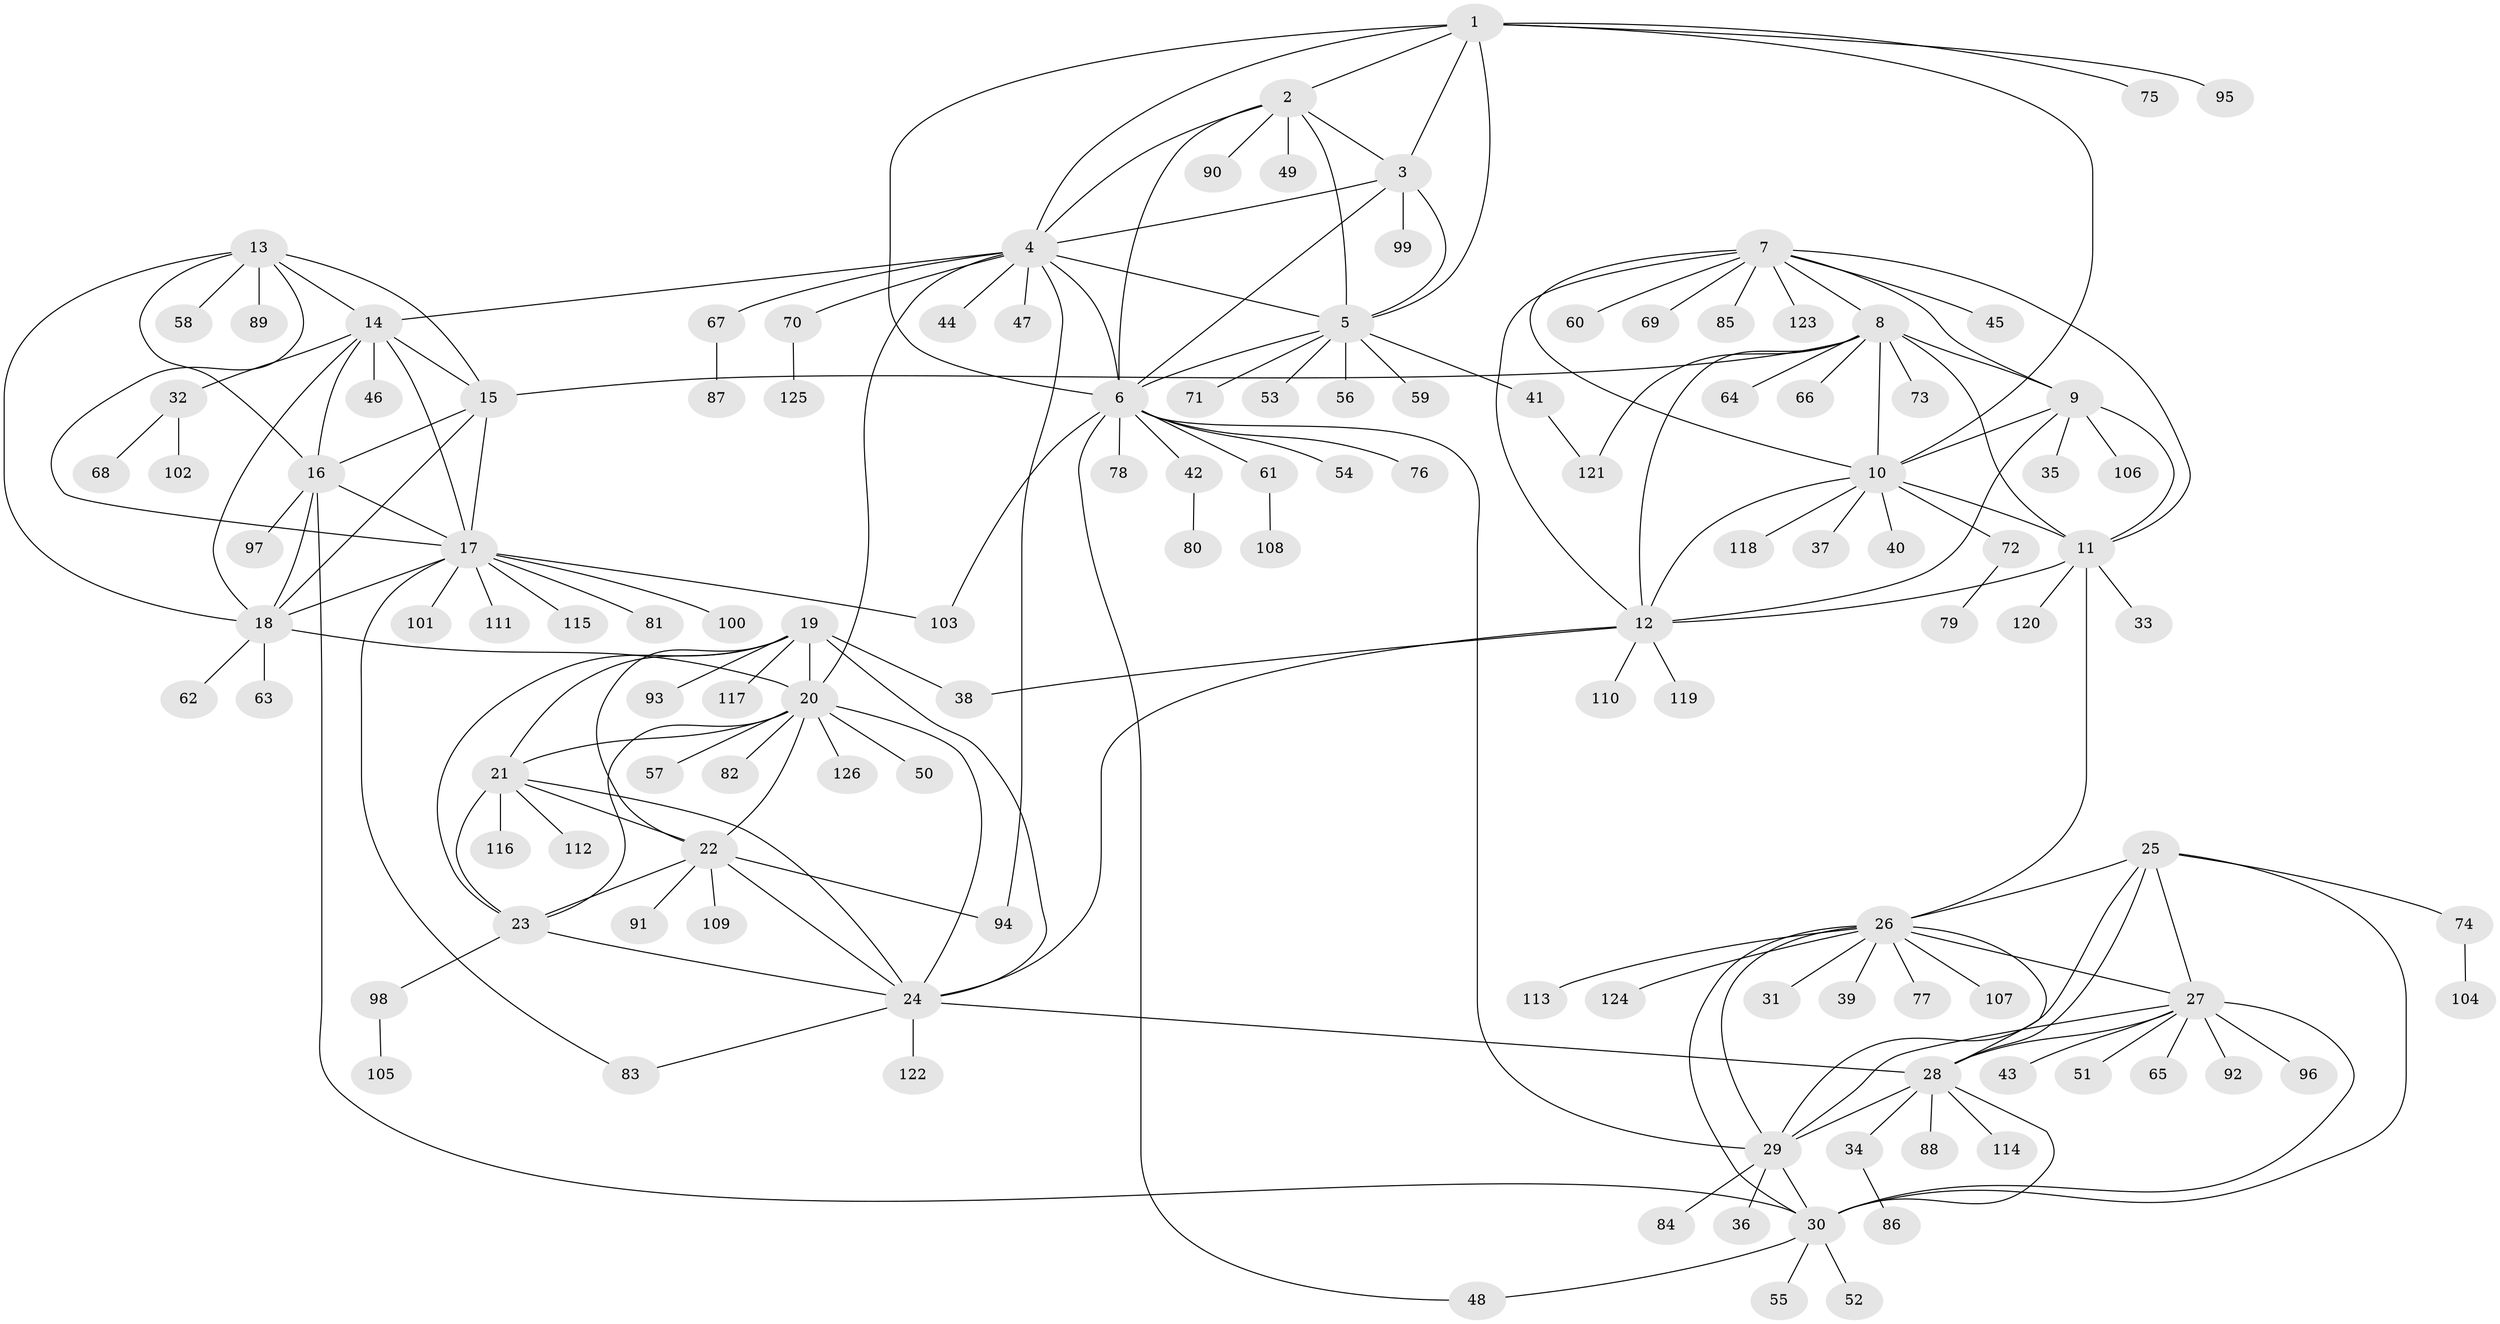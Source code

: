 // Generated by graph-tools (version 1.1) at 2025/02/03/09/25 03:02:42]
// undirected, 126 vertices, 187 edges
graph export_dot {
graph [start="1"]
  node [color=gray90,style=filled];
  1;
  2;
  3;
  4;
  5;
  6;
  7;
  8;
  9;
  10;
  11;
  12;
  13;
  14;
  15;
  16;
  17;
  18;
  19;
  20;
  21;
  22;
  23;
  24;
  25;
  26;
  27;
  28;
  29;
  30;
  31;
  32;
  33;
  34;
  35;
  36;
  37;
  38;
  39;
  40;
  41;
  42;
  43;
  44;
  45;
  46;
  47;
  48;
  49;
  50;
  51;
  52;
  53;
  54;
  55;
  56;
  57;
  58;
  59;
  60;
  61;
  62;
  63;
  64;
  65;
  66;
  67;
  68;
  69;
  70;
  71;
  72;
  73;
  74;
  75;
  76;
  77;
  78;
  79;
  80;
  81;
  82;
  83;
  84;
  85;
  86;
  87;
  88;
  89;
  90;
  91;
  92;
  93;
  94;
  95;
  96;
  97;
  98;
  99;
  100;
  101;
  102;
  103;
  104;
  105;
  106;
  107;
  108;
  109;
  110;
  111;
  112;
  113;
  114;
  115;
  116;
  117;
  118;
  119;
  120;
  121;
  122;
  123;
  124;
  125;
  126;
  1 -- 2;
  1 -- 3;
  1 -- 4;
  1 -- 5;
  1 -- 6;
  1 -- 10;
  1 -- 75;
  1 -- 95;
  2 -- 3;
  2 -- 4;
  2 -- 5;
  2 -- 6;
  2 -- 49;
  2 -- 90;
  3 -- 4;
  3 -- 5;
  3 -- 6;
  3 -- 99;
  4 -- 5;
  4 -- 6;
  4 -- 14;
  4 -- 20;
  4 -- 44;
  4 -- 47;
  4 -- 67;
  4 -- 70;
  4 -- 94;
  5 -- 6;
  5 -- 41;
  5 -- 53;
  5 -- 56;
  5 -- 59;
  5 -- 71;
  6 -- 29;
  6 -- 42;
  6 -- 48;
  6 -- 54;
  6 -- 61;
  6 -- 76;
  6 -- 78;
  6 -- 103;
  7 -- 8;
  7 -- 9;
  7 -- 10;
  7 -- 11;
  7 -- 12;
  7 -- 45;
  7 -- 60;
  7 -- 69;
  7 -- 85;
  7 -- 123;
  8 -- 9;
  8 -- 10;
  8 -- 11;
  8 -- 12;
  8 -- 15;
  8 -- 64;
  8 -- 66;
  8 -- 73;
  8 -- 121;
  9 -- 10;
  9 -- 11;
  9 -- 12;
  9 -- 35;
  9 -- 106;
  10 -- 11;
  10 -- 12;
  10 -- 37;
  10 -- 40;
  10 -- 72;
  10 -- 118;
  11 -- 12;
  11 -- 26;
  11 -- 33;
  11 -- 120;
  12 -- 24;
  12 -- 38;
  12 -- 110;
  12 -- 119;
  13 -- 14;
  13 -- 15;
  13 -- 16;
  13 -- 17;
  13 -- 18;
  13 -- 58;
  13 -- 89;
  14 -- 15;
  14 -- 16;
  14 -- 17;
  14 -- 18;
  14 -- 32;
  14 -- 46;
  15 -- 16;
  15 -- 17;
  15 -- 18;
  16 -- 17;
  16 -- 18;
  16 -- 30;
  16 -- 97;
  17 -- 18;
  17 -- 81;
  17 -- 83;
  17 -- 100;
  17 -- 101;
  17 -- 103;
  17 -- 111;
  17 -- 115;
  18 -- 20;
  18 -- 62;
  18 -- 63;
  19 -- 20;
  19 -- 21;
  19 -- 22;
  19 -- 23;
  19 -- 24;
  19 -- 38;
  19 -- 93;
  19 -- 117;
  20 -- 21;
  20 -- 22;
  20 -- 23;
  20 -- 24;
  20 -- 50;
  20 -- 57;
  20 -- 82;
  20 -- 126;
  21 -- 22;
  21 -- 23;
  21 -- 24;
  21 -- 112;
  21 -- 116;
  22 -- 23;
  22 -- 24;
  22 -- 91;
  22 -- 94;
  22 -- 109;
  23 -- 24;
  23 -- 98;
  24 -- 28;
  24 -- 83;
  24 -- 122;
  25 -- 26;
  25 -- 27;
  25 -- 28;
  25 -- 29;
  25 -- 30;
  25 -- 74;
  26 -- 27;
  26 -- 28;
  26 -- 29;
  26 -- 30;
  26 -- 31;
  26 -- 39;
  26 -- 77;
  26 -- 107;
  26 -- 113;
  26 -- 124;
  27 -- 28;
  27 -- 29;
  27 -- 30;
  27 -- 43;
  27 -- 51;
  27 -- 65;
  27 -- 92;
  27 -- 96;
  28 -- 29;
  28 -- 30;
  28 -- 34;
  28 -- 88;
  28 -- 114;
  29 -- 30;
  29 -- 36;
  29 -- 84;
  30 -- 48;
  30 -- 52;
  30 -- 55;
  32 -- 68;
  32 -- 102;
  34 -- 86;
  41 -- 121;
  42 -- 80;
  61 -- 108;
  67 -- 87;
  70 -- 125;
  72 -- 79;
  74 -- 104;
  98 -- 105;
}
